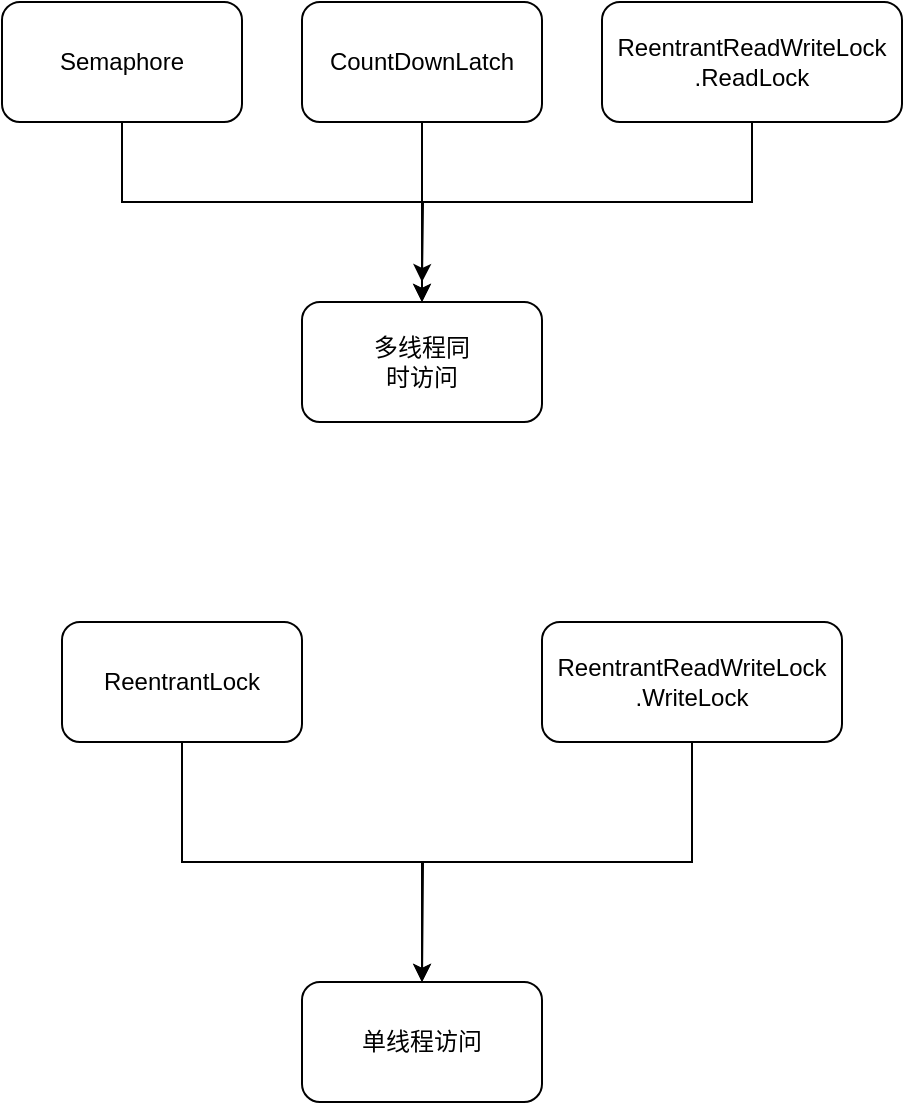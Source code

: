<mxfile version="27.2.0">
  <diagram name="第 1 页" id="hnfEclHqnt2Ty1Wx41rC">
    <mxGraphModel dx="1025" dy="447" grid="1" gridSize="10" guides="1" tooltips="1" connect="1" arrows="1" fold="1" page="1" pageScale="1" pageWidth="827" pageHeight="1169" math="0" shadow="0">
      <root>
        <mxCell id="0" />
        <mxCell id="1" parent="0" />
        <mxCell id="s_h7NE4O6pJIe9wnOGZl-31" style="edgeStyle=orthogonalEdgeStyle;rounded=0;orthogonalLoop=1;jettySize=auto;html=1;exitX=0.5;exitY=1;exitDx=0;exitDy=0;" edge="1" parent="1" source="s_h7NE4O6pJIe9wnOGZl-1">
          <mxGeometry relative="1" as="geometry">
            <mxPoint x="400" y="340" as="targetPoint" />
          </mxGeometry>
        </mxCell>
        <mxCell id="s_h7NE4O6pJIe9wnOGZl-1" value="" style="rounded=1;whiteSpace=wrap;html=1;" vertex="1" parent="1">
          <mxGeometry x="190" y="200" width="120" height="60" as="geometry" />
        </mxCell>
        <mxCell id="s_h7NE4O6pJIe9wnOGZl-2" value="" style="rounded=1;whiteSpace=wrap;html=1;" vertex="1" parent="1">
          <mxGeometry x="340" y="200" width="120" height="60" as="geometry" />
        </mxCell>
        <mxCell id="s_h7NE4O6pJIe9wnOGZl-5" value="Semaphore" style="text;strokeColor=none;align=center;fillColor=none;html=1;verticalAlign=middle;whiteSpace=wrap;rounded=0;" vertex="1" parent="1">
          <mxGeometry x="220" y="215" width="60" height="30" as="geometry" />
        </mxCell>
        <mxCell id="s_h7NE4O6pJIe9wnOGZl-10" style="edgeStyle=orthogonalEdgeStyle;rounded=0;orthogonalLoop=1;jettySize=auto;html=1;exitX=0.5;exitY=1;exitDx=0;exitDy=0;exitPerimeter=0;" edge="1" parent="1" source="s_h7NE4O6pJIe9wnOGZl-2" target="s_h7NE4O6pJIe9wnOGZl-8">
          <mxGeometry relative="1" as="geometry">
            <mxPoint x="400" y="270" as="sourcePoint" />
          </mxGeometry>
        </mxCell>
        <mxCell id="s_h7NE4O6pJIe9wnOGZl-6" value="CountDownLatch" style="text;strokeColor=none;align=center;fillColor=none;html=1;verticalAlign=middle;whiteSpace=wrap;rounded=0;" vertex="1" parent="1">
          <mxGeometry x="345" y="215" width="110" height="30" as="geometry" />
        </mxCell>
        <mxCell id="s_h7NE4O6pJIe9wnOGZl-8" value="" style="rounded=1;whiteSpace=wrap;html=1;" vertex="1" parent="1">
          <mxGeometry x="340" y="350" width="120" height="60" as="geometry" />
        </mxCell>
        <mxCell id="s_h7NE4O6pJIe9wnOGZl-16" value="多线程同时访问" style="text;strokeColor=none;align=center;fillColor=none;html=1;verticalAlign=middle;whiteSpace=wrap;rounded=0;" vertex="1" parent="1">
          <mxGeometry x="370" y="365" width="60" height="30" as="geometry" />
        </mxCell>
        <mxCell id="s_h7NE4O6pJIe9wnOGZl-24" style="edgeStyle=orthogonalEdgeStyle;rounded=0;orthogonalLoop=1;jettySize=auto;html=1;exitX=0.5;exitY=1;exitDx=0;exitDy=0;entryX=0.5;entryY=0;entryDx=0;entryDy=0;" edge="1" parent="1" source="s_h7NE4O6pJIe9wnOGZl-17" target="s_h7NE4O6pJIe9wnOGZl-23">
          <mxGeometry relative="1" as="geometry" />
        </mxCell>
        <mxCell id="s_h7NE4O6pJIe9wnOGZl-17" value="" style="rounded=1;whiteSpace=wrap;html=1;" vertex="1" parent="1">
          <mxGeometry x="220" y="510" width="120" height="60" as="geometry" />
        </mxCell>
        <mxCell id="s_h7NE4O6pJIe9wnOGZl-18" value="" style="group" vertex="1" connectable="0" parent="1">
          <mxGeometry x="490" y="200" width="150" height="60" as="geometry" />
        </mxCell>
        <mxCell id="s_h7NE4O6pJIe9wnOGZl-3" value="" style="rounded=1;whiteSpace=wrap;html=1;" vertex="1" parent="s_h7NE4O6pJIe9wnOGZl-18">
          <mxGeometry width="150" height="60" as="geometry" />
        </mxCell>
        <mxCell id="s_h7NE4O6pJIe9wnOGZl-7" value="ReentrantReadWriteLock&lt;div&gt;.ReadLock&lt;/div&gt;" style="text;strokeColor=none;align=center;fillColor=none;html=1;verticalAlign=middle;whiteSpace=wrap;rounded=0;" vertex="1" parent="s_h7NE4O6pJIe9wnOGZl-18">
          <mxGeometry x="5" y="10" width="140" height="40" as="geometry" />
        </mxCell>
        <mxCell id="s_h7NE4O6pJIe9wnOGZl-22" value="ReentrantLock" style="text;strokeColor=none;align=center;fillColor=none;html=1;verticalAlign=middle;whiteSpace=wrap;rounded=0;" vertex="1" parent="1">
          <mxGeometry x="235" y="525" width="90" height="30" as="geometry" />
        </mxCell>
        <mxCell id="s_h7NE4O6pJIe9wnOGZl-27" style="edgeStyle=orthogonalEdgeStyle;rounded=0;orthogonalLoop=1;jettySize=auto;html=1;exitX=0.5;exitY=1;exitDx=0;exitDy=0;" edge="1" parent="1" source="s_h7NE4O6pJIe9wnOGZl-20">
          <mxGeometry relative="1" as="geometry">
            <mxPoint x="400" y="690" as="targetPoint" />
          </mxGeometry>
        </mxCell>
        <mxCell id="s_h7NE4O6pJIe9wnOGZl-20" value="" style="rounded=1;whiteSpace=wrap;html=1;" vertex="1" parent="1">
          <mxGeometry x="460" y="510" width="150" height="60" as="geometry" />
        </mxCell>
        <mxCell id="s_h7NE4O6pJIe9wnOGZl-21" value="ReentrantReadWriteLock&lt;div&gt;.WriteLock&lt;/div&gt;" style="text;strokeColor=none;align=center;fillColor=none;html=1;verticalAlign=middle;whiteSpace=wrap;rounded=0;movable=1;resizable=1;rotatable=1;deletable=1;editable=1;locked=0;connectable=1;" vertex="1" parent="1">
          <mxGeometry x="465" y="520" width="140" height="40" as="geometry" />
        </mxCell>
        <mxCell id="s_h7NE4O6pJIe9wnOGZl-23" value="" style="rounded=1;whiteSpace=wrap;html=1;" vertex="1" parent="1">
          <mxGeometry x="340" y="690" width="120" height="60" as="geometry" />
        </mxCell>
        <mxCell id="s_h7NE4O6pJIe9wnOGZl-28" style="edgeStyle=orthogonalEdgeStyle;rounded=0;orthogonalLoop=1;jettySize=auto;html=1;entryX=0.5;entryY=0;entryDx=0;entryDy=0;" edge="1" parent="1" source="s_h7NE4O6pJIe9wnOGZl-3" target="s_h7NE4O6pJIe9wnOGZl-8">
          <mxGeometry relative="1" as="geometry">
            <Array as="points">
              <mxPoint x="565" y="300" />
              <mxPoint x="400" y="300" />
            </Array>
          </mxGeometry>
        </mxCell>
        <mxCell id="s_h7NE4O6pJIe9wnOGZl-32" value="单线程访问" style="text;strokeColor=none;align=center;fillColor=none;html=1;verticalAlign=middle;whiteSpace=wrap;rounded=0;" vertex="1" parent="1">
          <mxGeometry x="365" y="705" width="70" height="30" as="geometry" />
        </mxCell>
      </root>
    </mxGraphModel>
  </diagram>
</mxfile>
